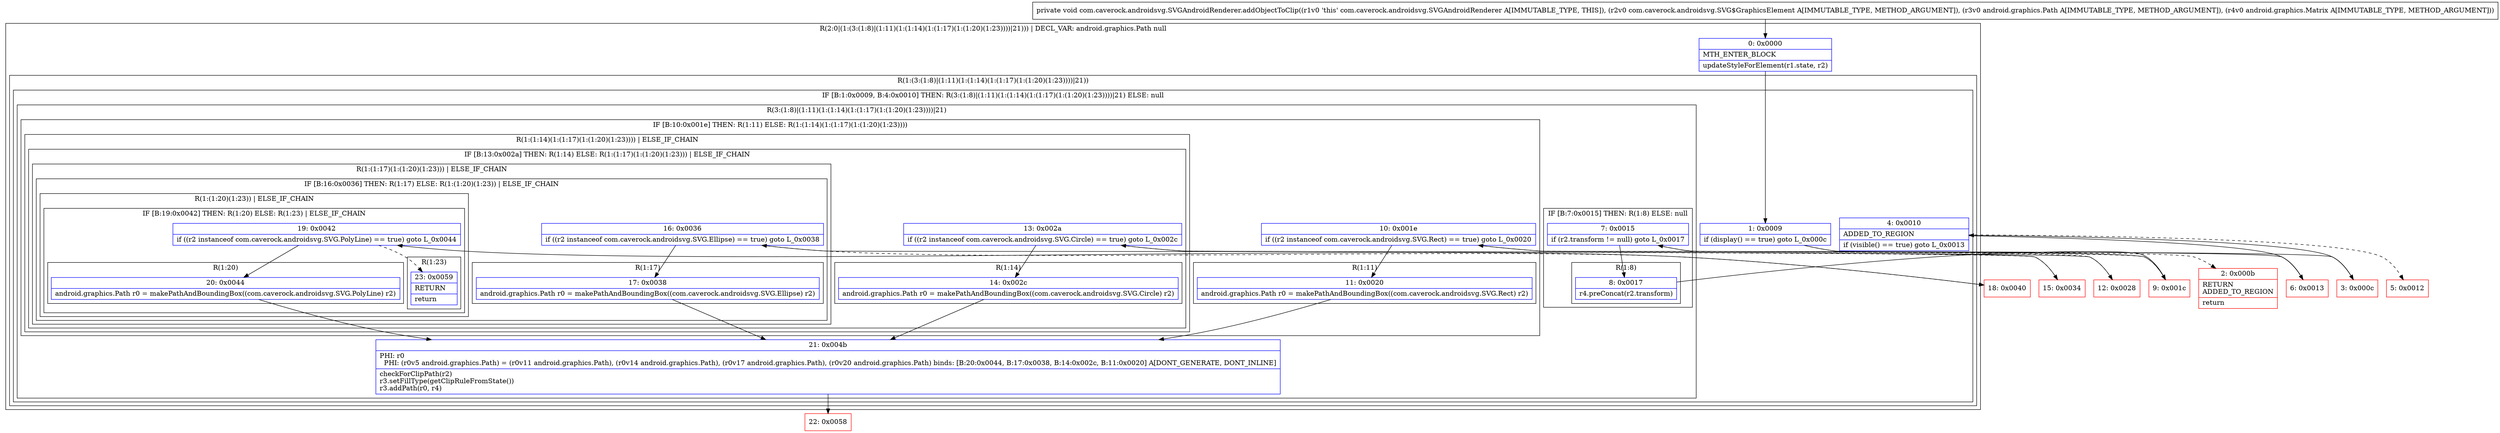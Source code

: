 digraph "CFG forcom.caverock.androidsvg.SVGAndroidRenderer.addObjectToClip(Lcom\/caverock\/androidsvg\/SVG$GraphicsElement;Landroid\/graphics\/Path;Landroid\/graphics\/Matrix;)V" {
subgraph cluster_Region_1106689386 {
label = "R(2:0|(1:(3:(1:8)|(1:11)(1:(1:14)(1:(1:17)(1:(1:20)(1:23))))|21))) | DECL_VAR: android.graphics.Path null\l";
node [shape=record,color=blue];
Node_0 [shape=record,label="{0\:\ 0x0000|MTH_ENTER_BLOCK\l|updateStyleForElement(r1.state, r2)\l}"];
subgraph cluster_Region_48019640 {
label = "R(1:(3:(1:8)|(1:11)(1:(1:14)(1:(1:17)(1:(1:20)(1:23))))|21))";
node [shape=record,color=blue];
subgraph cluster_IfRegion_1336678193 {
label = "IF [B:1:0x0009, B:4:0x0010] THEN: R(3:(1:8)|(1:11)(1:(1:14)(1:(1:17)(1:(1:20)(1:23))))|21) ELSE: null";
node [shape=record,color=blue];
Node_1 [shape=record,label="{1\:\ 0x0009|if (display() == true) goto L_0x000c\l}"];
Node_4 [shape=record,label="{4\:\ 0x0010|ADDED_TO_REGION\l|if (visible() == true) goto L_0x0013\l}"];
subgraph cluster_Region_1988307062 {
label = "R(3:(1:8)|(1:11)(1:(1:14)(1:(1:17)(1:(1:20)(1:23))))|21)";
node [shape=record,color=blue];
subgraph cluster_IfRegion_40556065 {
label = "IF [B:7:0x0015] THEN: R(1:8) ELSE: null";
node [shape=record,color=blue];
Node_7 [shape=record,label="{7\:\ 0x0015|if (r2.transform != null) goto L_0x0017\l}"];
subgraph cluster_Region_1704241068 {
label = "R(1:8)";
node [shape=record,color=blue];
Node_8 [shape=record,label="{8\:\ 0x0017|r4.preConcat(r2.transform)\l}"];
}
}
subgraph cluster_IfRegion_1244537264 {
label = "IF [B:10:0x001e] THEN: R(1:11) ELSE: R(1:(1:14)(1:(1:17)(1:(1:20)(1:23))))";
node [shape=record,color=blue];
Node_10 [shape=record,label="{10\:\ 0x001e|if ((r2 instanceof com.caverock.androidsvg.SVG.Rect) == true) goto L_0x0020\l}"];
subgraph cluster_Region_1652991606 {
label = "R(1:11)";
node [shape=record,color=blue];
Node_11 [shape=record,label="{11\:\ 0x0020|android.graphics.Path r0 = makePathAndBoundingBox((com.caverock.androidsvg.SVG.Rect) r2)\l}"];
}
subgraph cluster_Region_629235739 {
label = "R(1:(1:14)(1:(1:17)(1:(1:20)(1:23)))) | ELSE_IF_CHAIN\l";
node [shape=record,color=blue];
subgraph cluster_IfRegion_1905160532 {
label = "IF [B:13:0x002a] THEN: R(1:14) ELSE: R(1:(1:17)(1:(1:20)(1:23))) | ELSE_IF_CHAIN\l";
node [shape=record,color=blue];
Node_13 [shape=record,label="{13\:\ 0x002a|if ((r2 instanceof com.caverock.androidsvg.SVG.Circle) == true) goto L_0x002c\l}"];
subgraph cluster_Region_1003645941 {
label = "R(1:14)";
node [shape=record,color=blue];
Node_14 [shape=record,label="{14\:\ 0x002c|android.graphics.Path r0 = makePathAndBoundingBox((com.caverock.androidsvg.SVG.Circle) r2)\l}"];
}
subgraph cluster_Region_837226766 {
label = "R(1:(1:17)(1:(1:20)(1:23))) | ELSE_IF_CHAIN\l";
node [shape=record,color=blue];
subgraph cluster_IfRegion_176129315 {
label = "IF [B:16:0x0036] THEN: R(1:17) ELSE: R(1:(1:20)(1:23)) | ELSE_IF_CHAIN\l";
node [shape=record,color=blue];
Node_16 [shape=record,label="{16\:\ 0x0036|if ((r2 instanceof com.caverock.androidsvg.SVG.Ellipse) == true) goto L_0x0038\l}"];
subgraph cluster_Region_1126927154 {
label = "R(1:17)";
node [shape=record,color=blue];
Node_17 [shape=record,label="{17\:\ 0x0038|android.graphics.Path r0 = makePathAndBoundingBox((com.caverock.androidsvg.SVG.Ellipse) r2)\l}"];
}
subgraph cluster_Region_609271247 {
label = "R(1:(1:20)(1:23)) | ELSE_IF_CHAIN\l";
node [shape=record,color=blue];
subgraph cluster_IfRegion_643202240 {
label = "IF [B:19:0x0042] THEN: R(1:20) ELSE: R(1:23) | ELSE_IF_CHAIN\l";
node [shape=record,color=blue];
Node_19 [shape=record,label="{19\:\ 0x0042|if ((r2 instanceof com.caverock.androidsvg.SVG.PolyLine) == true) goto L_0x0044\l}"];
subgraph cluster_Region_489685098 {
label = "R(1:20)";
node [shape=record,color=blue];
Node_20 [shape=record,label="{20\:\ 0x0044|android.graphics.Path r0 = makePathAndBoundingBox((com.caverock.androidsvg.SVG.PolyLine) r2)\l}"];
}
subgraph cluster_Region_800089701 {
label = "R(1:23)";
node [shape=record,color=blue];
Node_23 [shape=record,label="{23\:\ 0x0059|RETURN\l|return\l}"];
}
}
}
}
}
}
}
}
Node_21 [shape=record,label="{21\:\ 0x004b|PHI: r0 \l  PHI: (r0v5 android.graphics.Path) = (r0v11 android.graphics.Path), (r0v14 android.graphics.Path), (r0v17 android.graphics.Path), (r0v20 android.graphics.Path) binds: [B:20:0x0044, B:17:0x0038, B:14:0x002c, B:11:0x0020] A[DONT_GENERATE, DONT_INLINE]\l|checkForClipPath(r2)\lr3.setFillType(getClipRuleFromState())\lr3.addPath(r0, r4)\l}"];
}
}
}
}
Node_2 [shape=record,color=red,label="{2\:\ 0x000b|RETURN\lADDED_TO_REGION\l|return\l}"];
Node_3 [shape=record,color=red,label="{3\:\ 0x000c}"];
Node_5 [shape=record,color=red,label="{5\:\ 0x0012}"];
Node_6 [shape=record,color=red,label="{6\:\ 0x0013}"];
Node_9 [shape=record,color=red,label="{9\:\ 0x001c}"];
Node_12 [shape=record,color=red,label="{12\:\ 0x0028}"];
Node_15 [shape=record,color=red,label="{15\:\ 0x0034}"];
Node_18 [shape=record,color=red,label="{18\:\ 0x0040}"];
Node_22 [shape=record,color=red,label="{22\:\ 0x0058}"];
MethodNode[shape=record,label="{private void com.caverock.androidsvg.SVGAndroidRenderer.addObjectToClip((r1v0 'this' com.caverock.androidsvg.SVGAndroidRenderer A[IMMUTABLE_TYPE, THIS]), (r2v0 com.caverock.androidsvg.SVG$GraphicsElement A[IMMUTABLE_TYPE, METHOD_ARGUMENT]), (r3v0 android.graphics.Path A[IMMUTABLE_TYPE, METHOD_ARGUMENT]), (r4v0 android.graphics.Matrix A[IMMUTABLE_TYPE, METHOD_ARGUMENT])) }"];
MethodNode -> Node_0;
Node_0 -> Node_1;
Node_1 -> Node_2[style=dashed];
Node_1 -> Node_3;
Node_4 -> Node_5[style=dashed];
Node_4 -> Node_6;
Node_7 -> Node_8;
Node_7 -> Node_9[style=dashed];
Node_8 -> Node_9;
Node_10 -> Node_11;
Node_10 -> Node_12[style=dashed];
Node_11 -> Node_21;
Node_13 -> Node_14;
Node_13 -> Node_15[style=dashed];
Node_14 -> Node_21;
Node_16 -> Node_17;
Node_16 -> Node_18[style=dashed];
Node_17 -> Node_21;
Node_19 -> Node_20;
Node_19 -> Node_23[style=dashed];
Node_20 -> Node_21;
Node_21 -> Node_22;
Node_3 -> Node_4;
Node_6 -> Node_7;
Node_9 -> Node_10;
Node_12 -> Node_13;
Node_15 -> Node_16;
Node_18 -> Node_19;
}

